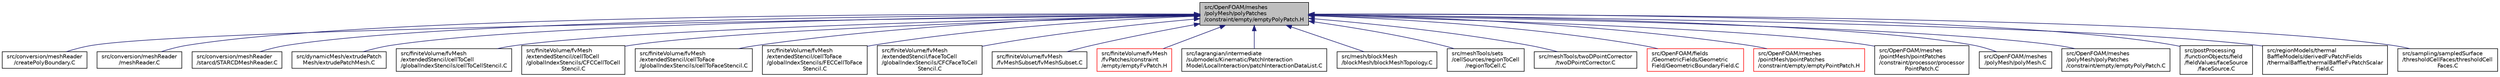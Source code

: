 digraph "src/OpenFOAM/meshes/polyMesh/polyPatches/constraint/empty/emptyPolyPatch.H"
{
  bgcolor="transparent";
  edge [fontname="Helvetica",fontsize="10",labelfontname="Helvetica",labelfontsize="10"];
  node [fontname="Helvetica",fontsize="10",shape=record];
  Node1 [label="src/OpenFOAM/meshes\l/polyMesh/polyPatches\l/constraint/empty/emptyPolyPatch.H",height=0.2,width=0.4,color="black", fillcolor="grey75", style="filled", fontcolor="black"];
  Node1 -> Node2 [dir="back",color="midnightblue",fontsize="10",style="solid",fontname="Helvetica"];
  Node2 [label="src/conversion/meshReader\l/createPolyBoundary.C",height=0.2,width=0.4,color="black",URL="$a04701.html",tooltip="boundary faces "];
  Node1 -> Node3 [dir="back",color="midnightblue",fontsize="10",style="solid",fontname="Helvetica"];
  Node3 [label="src/conversion/meshReader\l/meshReader.C",height=0.2,width=0.4,color="black",URL="$a04707.html"];
  Node1 -> Node4 [dir="back",color="midnightblue",fontsize="10",style="solid",fontname="Helvetica"];
  Node4 [label="src/conversion/meshReader\l/starcd/STARCDMeshReader.C",height=0.2,width=0.4,color="black",URL="$a04710.html"];
  Node1 -> Node5 [dir="back",color="midnightblue",fontsize="10",style="solid",fontname="Helvetica"];
  Node5 [label="src/dynamicMesh/extrudePatch\lMesh/extrudePatchMesh.C",height=0.2,width=0.4,color="black",URL="$a04777.html"];
  Node1 -> Node6 [dir="back",color="midnightblue",fontsize="10",style="solid",fontname="Helvetica"];
  Node6 [label="src/finiteVolume/fvMesh\l/extendedStencil/cellToCell\l/globalIndexStencils/cellToCellStencil.C",height=0.2,width=0.4,color="black",URL="$a05823.html"];
  Node1 -> Node7 [dir="back",color="midnightblue",fontsize="10",style="solid",fontname="Helvetica"];
  Node7 [label="src/finiteVolume/fvMesh\l/extendedStencil/cellToCell\l/globalIndexStencils/CFCCellToCell\lStencil.C",height=0.2,width=0.4,color="black",URL="$a05825.html"];
  Node1 -> Node8 [dir="back",color="midnightblue",fontsize="10",style="solid",fontname="Helvetica"];
  Node8 [label="src/finiteVolume/fvMesh\l/extendedStencil/cellToFace\l/globalIndexStencils/cellToFaceStencil.C",height=0.2,width=0.4,color="black",URL="$a05845.html"];
  Node1 -> Node9 [dir="back",color="midnightblue",fontsize="10",style="solid",fontname="Helvetica"];
  Node9 [label="src/finiteVolume/fvMesh\l/extendedStencil/cellToFace\l/globalIndexStencils/FECCellToFace\lStencil.C",height=0.2,width=0.4,color="black",URL="$a05851.html"];
  Node1 -> Node10 [dir="back",color="midnightblue",fontsize="10",style="solid",fontname="Helvetica"];
  Node10 [label="src/finiteVolume/fvMesh\l/extendedStencil/faceToCell\l/globalIndexStencils/CFCFaceToCell\lStencil.C",height=0.2,width=0.4,color="black",URL="$a05876.html"];
  Node1 -> Node11 [dir="back",color="midnightblue",fontsize="10",style="solid",fontname="Helvetica"];
  Node11 [label="src/finiteVolume/fvMesh\l/fvMeshSubset/fvMeshSubset.C",height=0.2,width=0.4,color="black",URL="$a05894.html",tooltip="Post-processing mesh subset tool. Given the original mesh and the list of selected cells..."];
  Node1 -> Node12 [dir="back",color="midnightblue",fontsize="10",style="solid",fontname="Helvetica"];
  Node12 [label="src/finiteVolume/fvMesh\l/fvPatches/constraint\l/empty/emptyFvPatch.H",height=0.2,width=0.4,color="red",URL="$a05911.html"];
  Node1 -> Node13 [dir="back",color="midnightblue",fontsize="10",style="solid",fontname="Helvetica"];
  Node13 [label="src/lagrangian/intermediate\l/submodels/Kinematic/PatchInteraction\lModel/LocalInteraction/patchInteractionDataList.C",height=0.2,width=0.4,color="black",URL="$a06731.html"];
  Node1 -> Node14 [dir="back",color="midnightblue",fontsize="10",style="solid",fontname="Helvetica"];
  Node14 [label="src/mesh/blockMesh\l/blockMesh/blockMeshTopology.C",height=0.2,width=0.4,color="black",URL="$a07099.html"];
  Node1 -> Node15 [dir="back",color="midnightblue",fontsize="10",style="solid",fontname="Helvetica"];
  Node15 [label="src/meshTools/sets\l/cellSources/regionToCell\l/regionToCell.C",height=0.2,width=0.4,color="black",URL="$a07401.html"];
  Node1 -> Node16 [dir="back",color="midnightblue",fontsize="10",style="solid",fontname="Helvetica"];
  Node16 [label="src/meshTools/twoDPointCorrector\l/twoDPointCorrector.C",height=0.2,width=0.4,color="black",URL="$a07517.html"];
  Node1 -> Node17 [dir="back",color="midnightblue",fontsize="10",style="solid",fontname="Helvetica"];
  Node17 [label="src/OpenFOAM/fields\l/GeometricFields/Geometric\lField/GeometricBoundaryField.C",height=0.2,width=0.4,color="red",URL="$a08032.html"];
  Node1 -> Node18 [dir="back",color="midnightblue",fontsize="10",style="solid",fontname="Helvetica"];
  Node18 [label="src/OpenFOAM/meshes\l/pointMesh/pointPatches\l/constraint/empty/emptyPointPatch.H",height=0.2,width=0.4,color="red",URL="$a08585.html"];
  Node1 -> Node19 [dir="back",color="midnightblue",fontsize="10",style="solid",fontname="Helvetica"];
  Node19 [label="src/OpenFOAM/meshes\l/pointMesh/pointPatches\l/constraint/processor/processor\lPointPatch.C",height=0.2,width=0.4,color="black",URL="$a08588.html"];
  Node1 -> Node20 [dir="back",color="midnightblue",fontsize="10",style="solid",fontname="Helvetica"];
  Node20 [label="src/OpenFOAM/meshes\l/polyMesh/polyMesh.C",height=0.2,width=0.4,color="black",URL="$a08644.html"];
  Node1 -> Node21 [dir="back",color="midnightblue",fontsize="10",style="solid",fontname="Helvetica"];
  Node21 [label="src/OpenFOAM/meshes\l/polyMesh/polyPatches\l/constraint/empty/emptyPolyPatch.C",height=0.2,width=0.4,color="black",URL="$a08667.html"];
  Node1 -> Node22 [dir="back",color="midnightblue",fontsize="10",style="solid",fontname="Helvetica"];
  Node22 [label="src/postProcessing\l/functionObjects/field\l/fieldValues/faceSource\l/faceSource.C",height=0.2,width=0.4,color="black",URL="$a09204.html"];
  Node1 -> Node23 [dir="back",color="midnightblue",fontsize="10",style="solid",fontname="Helvetica"];
  Node23 [label="src/regionModels/thermal\lBaffleModels/derivedFvPatchFields\l/thermalBaffle/thermalBaffleFvPatchScalar\lField.C",height=0.2,width=0.4,color="black",URL="$a09594.html"];
  Node1 -> Node24 [dir="back",color="midnightblue",fontsize="10",style="solid",fontname="Helvetica"];
  Node24 [label="src/sampling/sampledSurface\l/thresholdCellFaces/thresholdCell\lFaces.C",height=0.2,width=0.4,color="black",URL="$a09734.html"];
}

